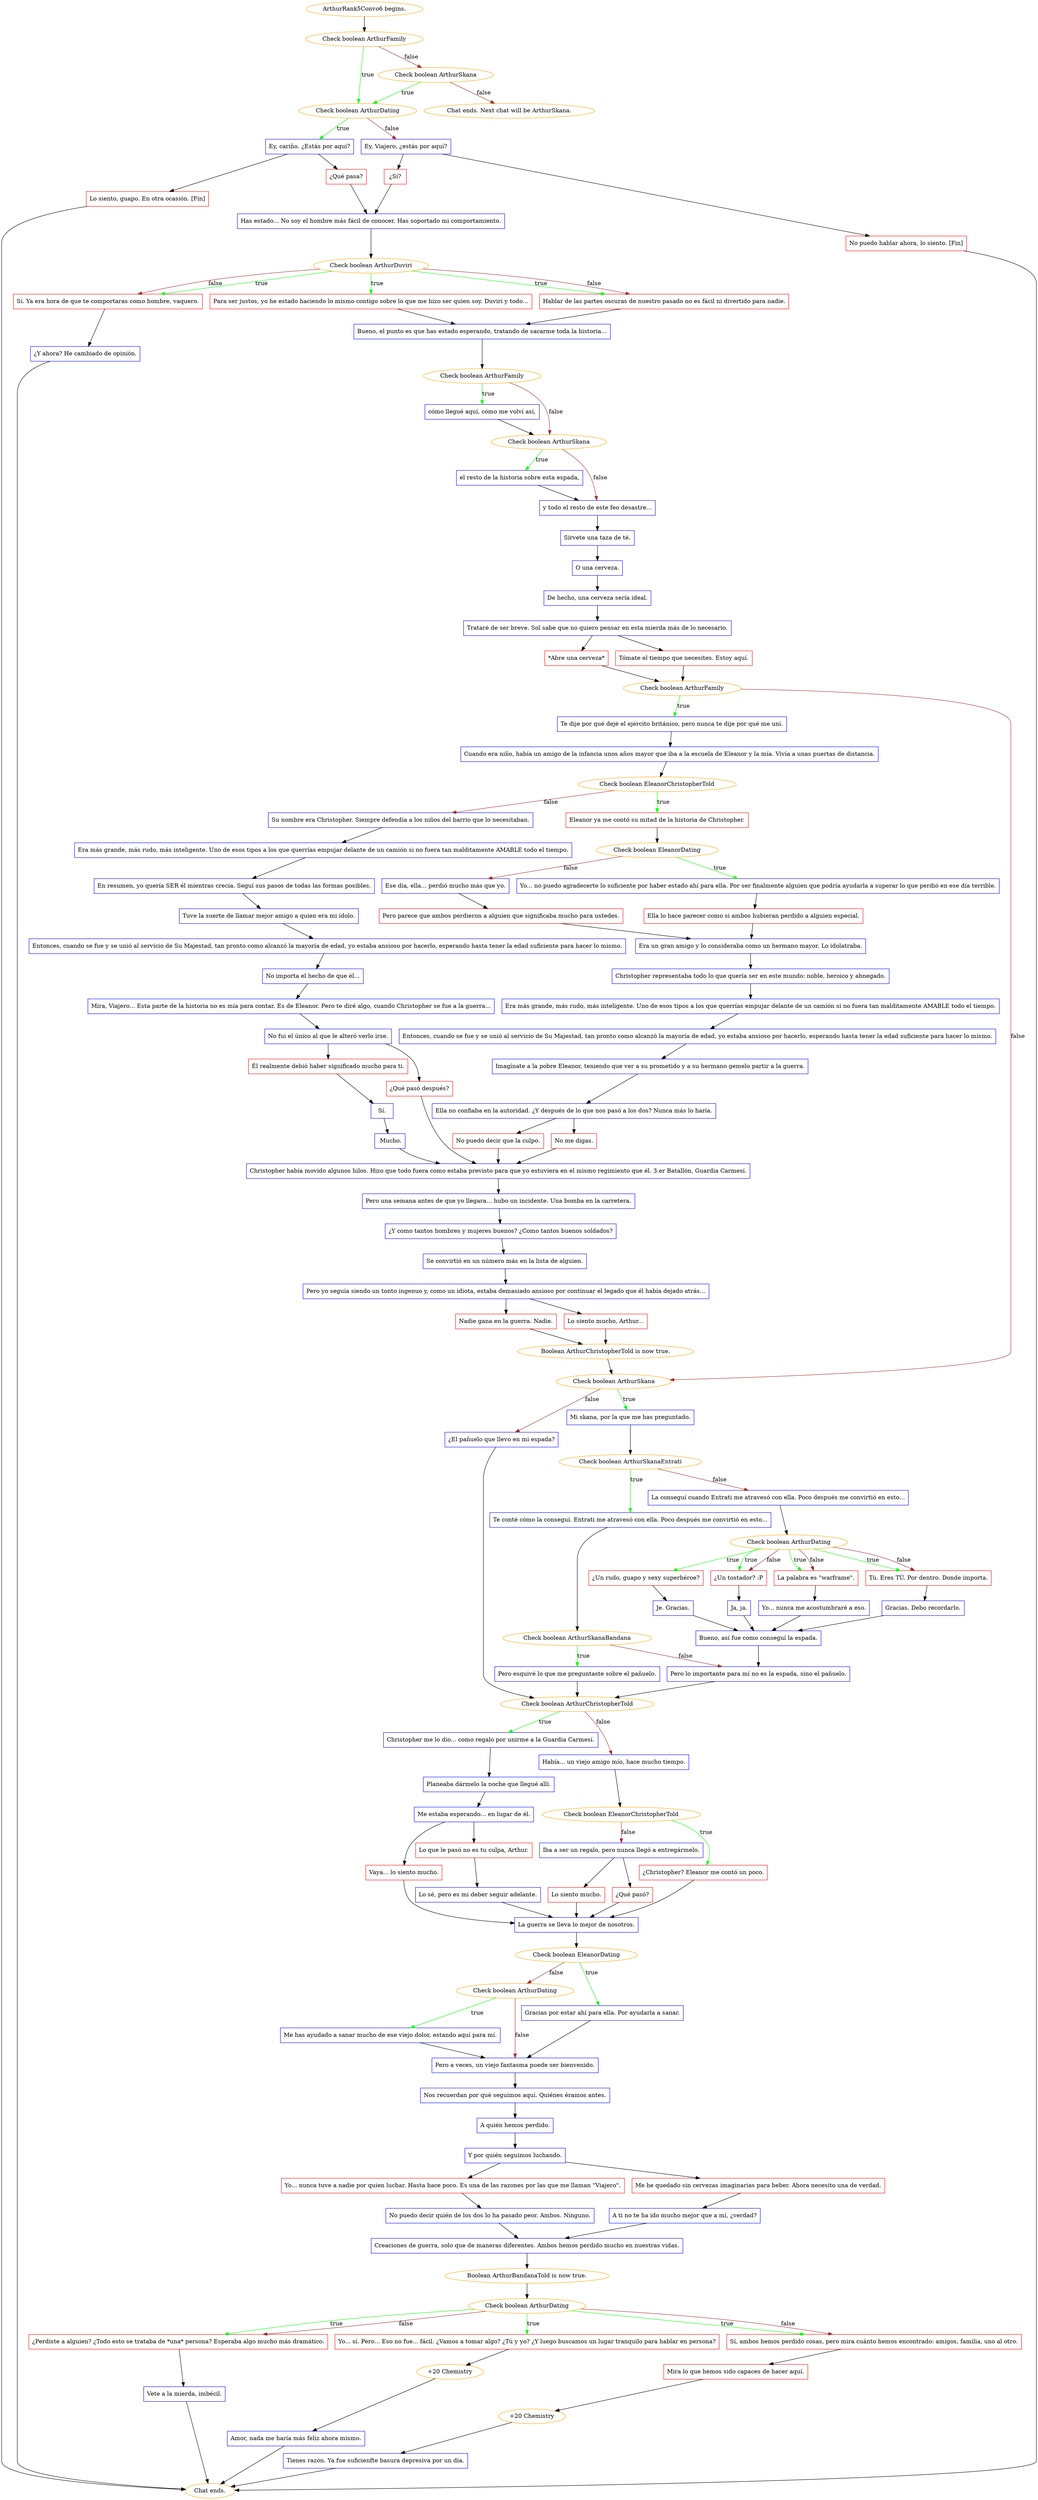 digraph {
	"ArthurRank5Convo6 begins." [color=orange];
		"ArthurRank5Convo6 begins." -> j2984817878;
	j2984817878 [label="Check boolean ArthurFamily",color=orange];
		j2984817878 -> j4157413420 [label=true,color=green];
		j2984817878 -> j3896239815 [label=false,color=brown];
	j4157413420 [label="Check boolean ArthurDating",color=orange];
		j4157413420 -> j2364590300 [label=true,color=green];
		j4157413420 -> j3677826507 [label=false,color=brown];
	j3896239815 [label="Check boolean ArthurSkana",color=orange];
		j3896239815 -> j4157413420 [label=true,color=green];
		j3896239815 -> "Chat ends. Next chat will be ArthurSkana." [label=false,color=brown];
	j2364590300 [label="Ey, cariño. ¿Estás por aquí?",shape=box,color=blue];
		j2364590300 -> j1607611400;
		j2364590300 -> j3673978951;
	j3677826507 [label="Ey, Viajero, ¿estás por aquí?",shape=box,color=blue];
		j3677826507 -> j270104800;
		j3677826507 -> j1533936948;
	"Chat ends. Next chat will be ArthurSkana." [color=orange];
	j1607611400 [label="¿Qué pasa?",shape=box,color=red];
		j1607611400 -> j729591180;
	j3673978951 [label="Lo siento, guapo. En otra ocasión. [Fin]",shape=box,color=red];
		j3673978951 -> "Chat ends.";
	j270104800 [label="¿Sí?",shape=box,color=red];
		j270104800 -> j729591180;
	j1533936948 [label="No puedo hablar ahora, lo siento. [Fin]",shape=box,color=red];
		j1533936948 -> "Chat ends.";
	j729591180 [label="Has estado... No soy el hombre más fácil de conocer. Has soportado mi comportamiento.",shape=box,color=blue];
		j729591180 -> j4268468579;
	"Chat ends." [color=orange];
	j4268468579 [label="Check boolean ArthurDuviri",color=orange];
		j4268468579 -> j1867641189 [label=true,color=green];
		j4268468579 -> j4220772025 [label=true,color=green];
		j4268468579 -> j454909012 [label=true,color=green];
		j4268468579 -> j4220772025 [label=false,color=brown];
		j4268468579 -> j454909012 [label=false,color=brown];
	j1867641189 [label="Para ser justos, yo he estado haciendo lo mismo contigo sobre lo que me hizo ser quien soy. Duviri y todo...",shape=box,color=red];
		j1867641189 -> j2304247004;
	j4220772025 [label="Hablar de las partes oscuras de nuestro pasado no es fácil ni divertido para nadie.",shape=box,color=red];
		j4220772025 -> j2304247004;
	j454909012 [label="Sí. Ya era hora de que te comportaras como hombre, vaquero.",shape=box,color=red];
		j454909012 -> j3420803745;
	j2304247004 [label="Bueno, el punto es que has estado esperando, tratando de sacarme toda la historia...",shape=box,color=blue];
		j2304247004 -> j3485586582;
	j3420803745 [label="¿Y ahora? He cambiado de opinión.",shape=box,color=blue];
		j3420803745 -> "Chat ends.";
	j3485586582 [label="Check boolean ArthurFamily",color=orange];
		j3485586582 -> j2915167208 [label=true,color=green];
		j3485586582 -> j2796563639 [label=false,color=brown];
	j2915167208 [label="cómo llegué aquí, cómo me volví así,",shape=box,color=blue];
		j2915167208 -> j2796563639;
	j2796563639 [label="Check boolean ArthurSkana",color=orange];
		j2796563639 -> j198248598 [label=true,color=green];
		j2796563639 -> j1724903442 [label=false,color=brown];
	j198248598 [label="el resto de la historia sobre esta espada,",shape=box,color=blue];
		j198248598 -> j1724903442;
	j1724903442 [label="y todo el resto de este feo desastre...",shape=box,color=blue];
		j1724903442 -> j2066952498;
	j2066952498 [label="Sírvete una taza de té.",shape=box,color=blue];
		j2066952498 -> j2599731553;
	j2599731553 [label="O una cerveza.",shape=box,color=blue];
		j2599731553 -> j1421967269;
	j1421967269 [label="De hecho, una cerveza sería ideal.",shape=box,color=blue];
		j1421967269 -> j4224329779;
	j4224329779 [label="Trataré de ser breve. Sol sabe que no quiero pensar en esta mierda más de lo necesario.",shape=box,color=blue];
		j4224329779 -> j3897215578;
		j4224329779 -> j48740384;
	j3897215578 [label="*Abre una cerveza*",shape=box,color=red];
		j3897215578 -> j4086938959;
	j48740384 [label="Tómate el tiempo que necesites. Estoy aquí.",shape=box,color=red];
		j48740384 -> j4086938959;
	j4086938959 [label="Check boolean ArthurFamily",color=orange];
		j4086938959 -> j1937049661 [label=true,color=green];
		j4086938959 -> j2087815095 [label=false,color=brown];
	j1937049661 [label="Te dije por qué dejé el ejército británico, pero nunca te dije por qué me uní.",shape=box,color=blue];
		j1937049661 -> j4004264516;
	j2087815095 [label="Check boolean ArthurSkana",color=orange];
		j2087815095 -> j3343486918 [label=true,color=green];
		j2087815095 -> j1735726624 [label=false,color=brown];
	j4004264516 [label="Cuando era niño, había un amigo de la infancia unos años mayor que iba a la escuela de Eleanor y la mía. Vivía a unas puertas de distancia.",shape=box,color=blue];
		j4004264516 -> j2612789419;
	j3343486918 [label="Mi skana, por la que me has preguntado.",shape=box,color=blue];
		j3343486918 -> j573379373;
	j1735726624 [label="¿El pañuelo que llevo en mi espada?",shape=box,color=blue];
		j1735726624 -> j2992697478;
	j2612789419 [label="Check boolean EleanorChristopherTold",color=orange];
		j2612789419 -> j1622641364 [label=true,color=green];
		j2612789419 -> j2582344624 [label=false,color=brown];
	j573379373 [label="Check boolean ArthurSkanaEntrati",color=orange];
		j573379373 -> j1465434697 [label=true,color=green];
		j573379373 -> j1090092756 [label=false,color=brown];
	j2992697478 [label="Check boolean ArthurChristopherTold",color=orange];
		j2992697478 -> j1747259660 [label=true,color=green];
		j2992697478 -> j854101259 [label=false,color=brown];
	j1622641364 [label="Eleanor ya me contó su mitad de la historia de Christopher.",shape=box,color=red];
		j1622641364 -> j3942852527;
	j2582344624 [label="Su nombre era Christopher. Siempre defendía a los niños del barrio que lo necesitaban.",shape=box,color=blue];
		j2582344624 -> j52979937;
	j1465434697 [label="Te conté cómo la conseguí. Entrati me atravesó con ella. Poco después me convirtió en esto...",shape=box,color=blue];
		j1465434697 -> j1155178087;
	j1090092756 [label="La conseguí cuando Entrati me atravesó con ella. Poco después me convirtió en esto...",shape=box,color=blue];
		j1090092756 -> j2152665641;
	j1747259660 [label="Christopher me lo dio... como regalo por unirme a la Guardia Carmesí.",shape=box,color=blue];
		j1747259660 -> j3430212494;
	j854101259 [label="Había... un viejo amigo mío, hace mucho tiempo.",shape=box,color=blue];
		j854101259 -> j48317872;
	j3942852527 [label="Check boolean EleanorDating",color=orange];
		j3942852527 -> j3317076714 [label=true,color=green];
		j3942852527 -> j1306278971 [label=false,color=brown];
	j52979937 [label="Era más grande, más rudo, más inteligente. Uno de esos tipos a los que querrías empujar delante de un camión si no fuera tan malditamente AMABLE todo el tiempo.",shape=box,color=blue];
		j52979937 -> j1757838441;
	j1155178087 [label="Check boolean ArthurSkanaBandana",color=orange];
		j1155178087 -> j2185578842 [label=true,color=green];
		j1155178087 -> j164263719 [label=false,color=brown];
	j2152665641 [label="Check boolean ArthurDating",color=orange];
		j2152665641 -> j512994979 [label=true,color=green];
		j2152665641 -> j3622761667 [label=true,color=green];
		j2152665641 -> j3606395852 [label=true,color=green];
		j2152665641 -> j2848614691 [label=true,color=green];
		j2152665641 -> j3622761667 [label=false,color=brown];
		j2152665641 -> j3606395852 [label=false,color=brown];
		j2152665641 -> j2848614691 [label=false,color=brown];
	j3430212494 [label="Planeaba dármelo la noche que llegué allí.",shape=box,color=blue];
		j3430212494 -> j2512273405;
	j48317872 [label="Check boolean EleanorChristopherTold",color=orange];
		j48317872 -> j111379147 [label=true,color=green];
		j48317872 -> j1438128947 [label=false,color=brown];
	j3317076714 [label="Yo... no puedo agradecerte lo suficiente por haber estado ahí para ella. Por ser finalmente alguien que podría ayudarla a superar lo que perdió en ese día terrible.",shape=box,color=blue];
		j3317076714 -> j2904327141;
	j1306278971 [label="Ese día, ella... perdió mucho más que yo.",shape=box,color=blue];
		j1306278971 -> j2460981073;
	j1757838441 [label="En resumen, yo quería SER él mientras crecía. Seguí sus pasos de todas las formas posibles.",shape=box,color=blue];
		j1757838441 -> j2618827347;
	j2185578842 [label="Pero esquivé lo que me preguntaste sobre el pañuelo.",shape=box,color=blue];
		j2185578842 -> j2992697478;
	j164263719 [label="Pero lo importante para mí no es la espada, sino el pañuelo.",shape=box,color=blue];
		j164263719 -> j2992697478;
	j512994979 [label="¿Un rudo, guapo y sexy superhéroe?",shape=box,color=red];
		j512994979 -> j1843718657;
	j3622761667 [label="¿Un tostador? :P",shape=box,color=red];
		j3622761667 -> j3695714077;
	j3606395852 [label="La palabra es \"warframe\".",shape=box,color=red];
		j3606395852 -> j3719784940;
	j2848614691 [label="Tú. Eres TÚ. Por dentro. Donde importa.",shape=box,color=red];
		j2848614691 -> j3763645788;
	j2512273405 [label="Me estaba esperando... en lugar de él.",shape=box,color=blue];
		j2512273405 -> j1907419254;
		j2512273405 -> j117864476;
	j111379147 [label="¿Christopher? Eleanor me contó un poco.",shape=box,color=red];
		j111379147 -> j3464783646;
	j1438128947 [label="Iba a ser un regalo, pero nunca llegó a entregármelo.",shape=box,color=blue];
		j1438128947 -> j2058164299;
		j1438128947 -> j814501398;
	j2904327141 [label="Ella lo hace parecer como si ambos hubieran perdido a alguien especial.",shape=box,color=red];
		j2904327141 -> j2714773783;
	j2460981073 [label="Pero parece que ambos perdieron a alguien que significaba mucho para ustedes.",shape=box,color=red];
		j2460981073 -> j2714773783;
	j2618827347 [label="Tuve la suerte de llamar mejor amigo a quien era mi ídolo.",shape=box,color=blue];
		j2618827347 -> j1701722812;
	j1843718657 [label="Je. Gracias.",shape=box,color=blue];
		j1843718657 -> j158915809;
	j3695714077 [label="Ja, ja.",shape=box,color=blue];
		j3695714077 -> j158915809;
	j3719784940 [label="Yo... nunca me acostumbraré a eso.",shape=box,color=blue];
		j3719784940 -> j158915809;
	j3763645788 [label="Gracias. Debo recordarlo.",shape=box,color=blue];
		j3763645788 -> j158915809;
	j1907419254 [label="Lo que le pasó no es tu culpa, Arthur.",shape=box,color=red];
		j1907419254 -> j1546551163;
	j117864476 [label="Vaya... lo siento mucho.",shape=box,color=red];
		j117864476 -> j3464783646;
	j3464783646 [label="La guerra se lleva lo mejor de nosotros.",shape=box,color=blue];
		j3464783646 -> j2805899123;
	j2058164299 [label="¿Qué pasó?",shape=box,color=red];
		j2058164299 -> j3464783646;
	j814501398 [label="Lo siento mucho.",shape=box,color=red];
		j814501398 -> j3464783646;
	j2714773783 [label="Era un gran amigo y lo consideraba como un hermano mayor. Lo idolatraba.",shape=box,color=blue];
		j2714773783 -> j3379582232;
	j1701722812 [label="Entonces, cuando se fue y se unió al servicio de Su Majestad, tan pronto como alcanzó la mayoría de edad, yo estaba ansioso por hacerlo, esperando hasta tener la edad suficiente para hacer lo mismo.",shape=box,color=blue];
		j1701722812 -> j1666948617;
	j158915809 [label="Bueno, así fue como conseguí la espada.",shape=box,color=blue];
		j158915809 -> j164263719;
	j1546551163 [label="Lo sé, pero es mi deber seguir adelante.",shape=box,color=blue];
		j1546551163 -> j3464783646;
	j2805899123 [label="Check boolean EleanorDating",color=orange];
		j2805899123 -> j3697226929 [label=true,color=green];
		j2805899123 -> j2168071639 [label=false,color=brown];
	j3379582232 [label="Christopher representaba todo lo que quería ser en este mundo: noble, heroico y abnegado.",shape=box,color=blue];
		j3379582232 -> j912627338;
	j1666948617 [label="No importa el hecho de que él...",shape=box,color=blue];
		j1666948617 -> j958593096;
	j3697226929 [label="Gracias por estar ahí para ella. Por ayudarla a sanar.",shape=box,color=blue];
		j3697226929 -> j313011811;
	j2168071639 [label="Check boolean ArthurDating",color=orange];
		j2168071639 -> j1021732158 [label=true,color=green];
		j2168071639 -> j313011811 [label=false,color=brown];
	j912627338 [label="Era más grande, más rudo, más inteligente. Uno de esos tipos a los que querrías empujar delante de un camión si no fuera tan malditamente AMABLE todo el tiempo.",shape=box,color=blue];
		j912627338 -> j2034354014;
	j958593096 [label="Mira, Viajero... Esta parte de la historia no es mía para contar. Es de Eleanor. Pero te diré algo, cuando Christopher se fue a la guerra...",shape=box,color=blue];
		j958593096 -> j337707556;
	j313011811 [label="Pero a veces, un viejo fantasma puede ser bienvenido.",shape=box,color=blue];
		j313011811 -> j1777034281;
	j1021732158 [label="Me has ayudado a sanar mucho de ese viejo dolor, estando aquí para mí.",shape=box,color=blue];
		j1021732158 -> j313011811;
	j2034354014 [label="Entonces, cuando se fue y se unió al servicio de Su Majestad, tan pronto como alcanzó la mayoría de edad, yo estaba ansioso por hacerlo, esperando hasta tener la edad suficiente para hacer lo mismo.",shape=box,color=blue];
		j2034354014 -> j2884312123;
	j337707556 [label="No fui el único al que le alteró verlo irse.",shape=box,color=blue];
		j337707556 -> j2170914428;
		j337707556 -> j4163973861;
	j1777034281 [label="Nos recuerdan por qué seguimos aquí. Quiénes éramos antes.",shape=box,color=blue];
		j1777034281 -> j4050432031;
	j2884312123 [label="Imagínate a la pobre Eleanor, teniendo que ver a su prometido y a su hermano gemelo partir a la guerra.",shape=box,color=blue];
		j2884312123 -> j3251174267;
	j2170914428 [label="Él realmente debió haber significado mucho para ti.",shape=box,color=red];
		j2170914428 -> j440383972;
	j4163973861 [label="¿Qué pasó después?",shape=box,color=red];
		j4163973861 -> j4143233486;
	j4050432031 [label="A quién hemos perdido.",shape=box,color=blue];
		j4050432031 -> j659123022;
	j3251174267 [label="Ella no confiaba en la autoridad. ¿Y después de lo que nos pasó a los dos? Nunca más lo haría.",shape=box,color=blue];
		j3251174267 -> j739276425;
		j3251174267 -> j3302228451;
	j440383972 [label="Sí.",shape=box,color=blue];
		j440383972 -> j1450832259;
	j4143233486 [label="Christopher había movido algunos hilos. Hizo que todo fuera como estaba previsto para que yo estuviera en el mismo regimiento que él. 3.er Batallón, Guardia Carmesí.",shape=box,color=blue];
		j4143233486 -> j771943288;
	j659123022 [label="Y por quién seguimos luchando.",shape=box,color=blue];
		j659123022 -> j2184992537;
		j659123022 -> j2694554542;
	j739276425 [label="No puedo decir que la culpo.",shape=box,color=red];
		j739276425 -> j4143233486;
	j3302228451 [label="No me digas.",shape=box,color=red];
		j3302228451 -> j4143233486;
	j1450832259 [label=" Mucho.",shape=box,color=blue];
		j1450832259 -> j4143233486;
	j771943288 [label="Pero una semana antes de que yo llegara... hubo un incidente. Una bomba en la carretera.",shape=box,color=blue];
		j771943288 -> j1209166440;
	j2184992537 [label="Yo... nunca tuve a nadie por quien luchar. Hasta hace poco. Es una de las razones por las que me llaman \"Viajero\".",shape=box,color=red];
		j2184992537 -> j1533603914;
	j2694554542 [label="Me he quedado sin cervezas imaginarias para beber. Ahora necesito una de verdad.",shape=box,color=red];
		j2694554542 -> j1353167403;
	j1209166440 [label="¿Y como tantos hombres y mujeres buenos? ¿Como tantos buenos soldados?",shape=box,color=blue];
		j1209166440 -> j3726478188;
	j1533603914 [label="No puedo decir quién de los dos lo ha pasado peor. Ambos. Ninguno.",shape=box,color=blue];
		j1533603914 -> j4029057005;
	j1353167403 [label="A ti no te ha ido mucho mejor que a mí, ¿verdad?",shape=box,color=blue];
		j1353167403 -> j4029057005;
	j3726478188 [label="Se convirtió en un número más en la lista de alguien.",shape=box,color=blue];
		j3726478188 -> j473499138;
	j4029057005 [label="Creaciones de guerra, solo que de maneras diferentes. Ambos hemos perdido mucho en nuestras vidas.",shape=box,color=blue];
		j4029057005 -> j1281364465;
	j473499138 [label="Pero yo seguía siendo un tonto ingenuo y, como un idiota, estaba demasiado ansioso por continuar el legado que él había dejado atrás...",shape=box,color=blue];
		j473499138 -> j4194840436;
		j473499138 -> j1155979706;
	j1281364465 [label="Boolean ArthurBandanaTold is now true.",color=orange];
		j1281364465 -> j3448648322;
	j4194840436 [label="Lo siento mucho, Arthur...",shape=box,color=red];
		j4194840436 -> j2305865120;
	j1155979706 [label="Nadie gana en la guerra. Nadie.",shape=box,color=red];
		j1155979706 -> j2305865120;
	j3448648322 [label="Check boolean ArthurDating",color=orange];
		j3448648322 -> j1377287685 [label=true,color=green];
		j3448648322 -> j495804062 [label=true,color=green];
		j3448648322 -> j2475573819 [label=true,color=green];
		j3448648322 -> j495804062 [label=false,color=brown];
		j3448648322 -> j2475573819 [label=false,color=brown];
	j2305865120 [label="Boolean ArthurChristopherTold is now true.",color=orange];
		j2305865120 -> j2087815095;
	j1377287685 [label="Yo... sí. Pero... Eso no fue... fácil. ¿Vamos a tomar algo? ¿Tú y yo? ¿Y luego buscamos un lugar tranquilo para hablar en persona?",shape=box,color=red];
		j1377287685 -> j3466461512;
	j495804062 [label="Sí, ambos hemos perdido cosas, pero mira cuánto hemos encontrado: amigos, familia, uno al otro.",shape=box,color=red];
		j495804062 -> j2882727925;
	j2475573819 [label="¿Perdiste a alguien? ¿Todo esto se trataba de *una* persona? Esperaba algo mucho más dramático.",shape=box,color=red];
		j2475573819 -> j3867594917;
	j3466461512 [label="+20 Chemistry",color=orange];
		j3466461512 -> j642880645;
	j2882727925 [label="Mira lo que hemos sido capaces de hacer aquí.",shape=box,color=red];
		j2882727925 -> j1161335917;
	j3867594917 [label="Vete a la mierda, imbécil.",shape=box,color=blue];
		j3867594917 -> "Chat ends.";
	j642880645 [label="Amor, nada me haría más feliz ahora mismo.",shape=box,color=blue];
		j642880645 -> "Chat ends.";
	j1161335917 [label="+20 Chemistry",color=orange];
		j1161335917 -> j3808394015;
	j3808394015 [label="Tienes razón. Ya fue suficienfte basura depresiva por un día.",shape=box,color=blue];
		j3808394015 -> "Chat ends.";
}